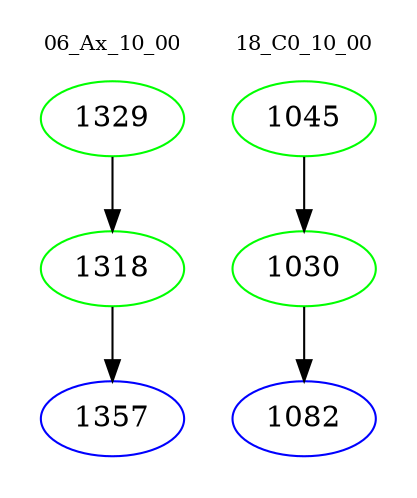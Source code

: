 digraph{
subgraph cluster_0 {
color = white
label = "06_Ax_10_00";
fontsize=10;
T0_1329 [label="1329", color="green"]
T0_1329 -> T0_1318 [color="black"]
T0_1318 [label="1318", color="green"]
T0_1318 -> T0_1357 [color="black"]
T0_1357 [label="1357", color="blue"]
}
subgraph cluster_1 {
color = white
label = "18_C0_10_00";
fontsize=10;
T1_1045 [label="1045", color="green"]
T1_1045 -> T1_1030 [color="black"]
T1_1030 [label="1030", color="green"]
T1_1030 -> T1_1082 [color="black"]
T1_1082 [label="1082", color="blue"]
}
}
